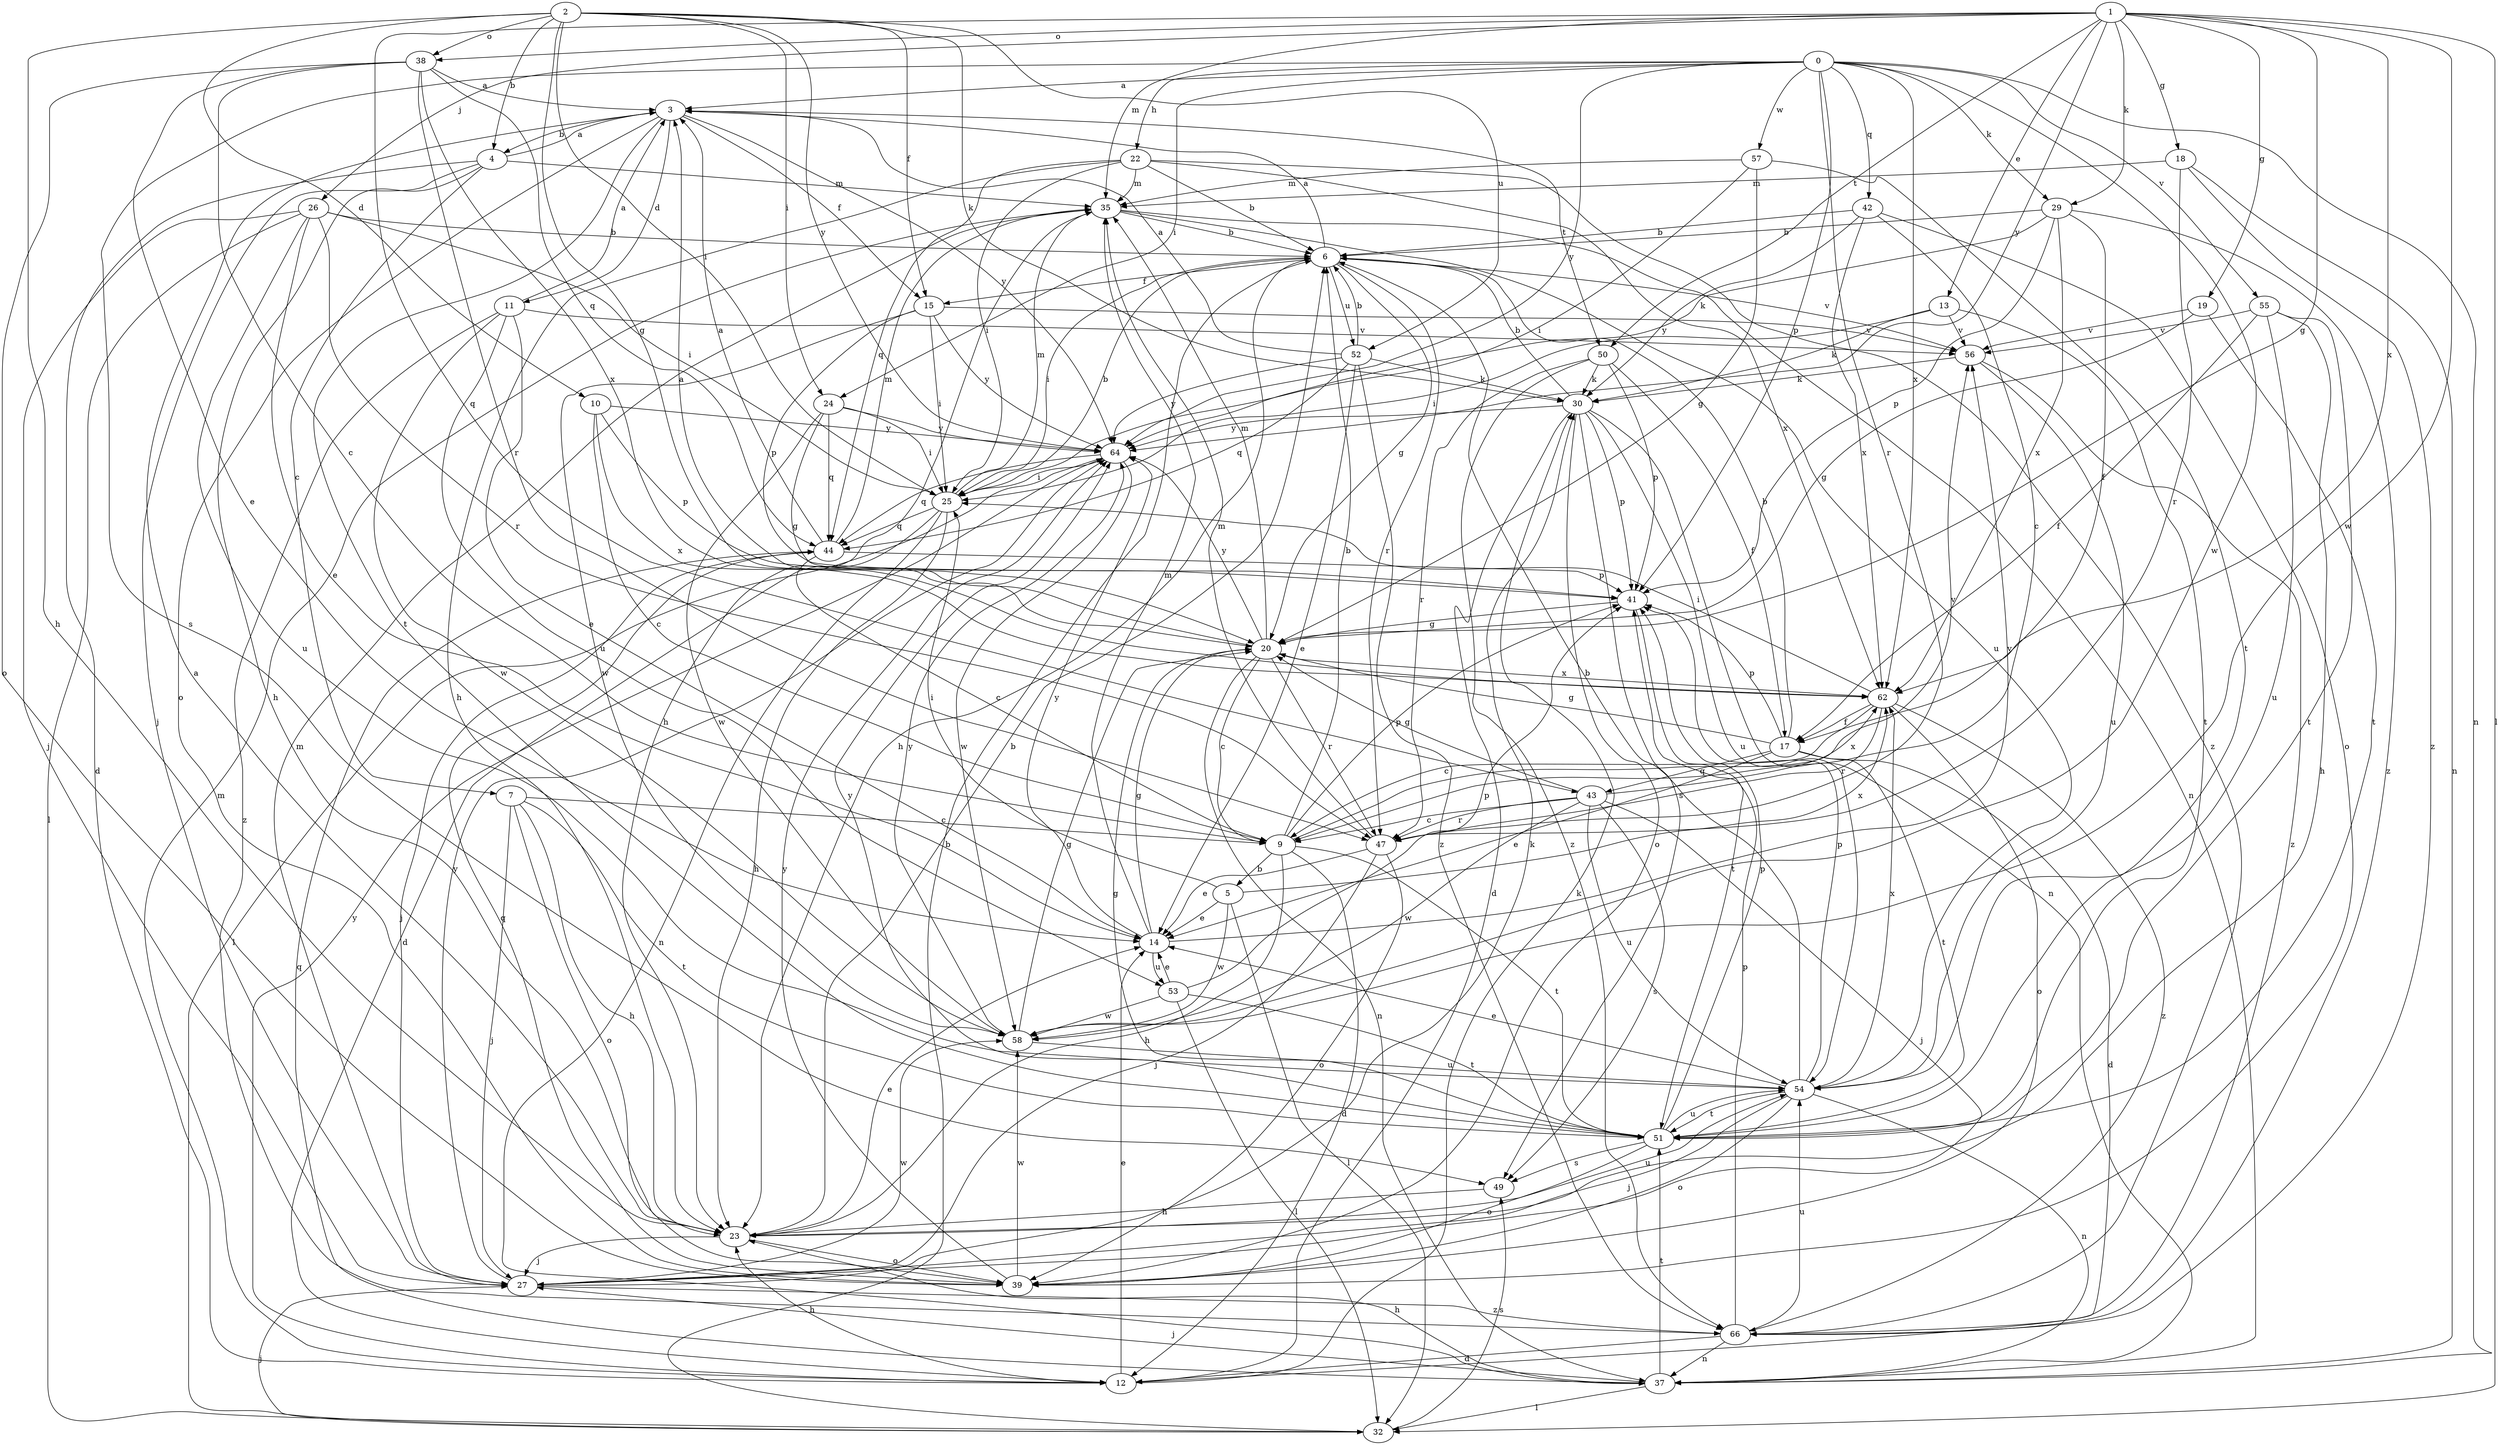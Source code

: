 strict digraph  {
0;
1;
2;
3;
4;
5;
6;
7;
9;
10;
11;
12;
13;
14;
15;
17;
18;
19;
20;
22;
23;
24;
25;
26;
27;
29;
30;
32;
35;
37;
38;
39;
41;
42;
43;
44;
47;
49;
50;
51;
52;
53;
54;
55;
56;
57;
58;
62;
64;
66;
0 -> 3  [label=a];
0 -> 22  [label=h];
0 -> 24  [label=i];
0 -> 29  [label=k];
0 -> 37  [label=n];
0 -> 41  [label=p];
0 -> 42  [label=q];
0 -> 47  [label=r];
0 -> 49  [label=s];
0 -> 55  [label=v];
0 -> 57  [label=w];
0 -> 58  [label=w];
0 -> 62  [label=x];
0 -> 64  [label=y];
1 -> 13  [label=e];
1 -> 18  [label=g];
1 -> 19  [label=g];
1 -> 20  [label=g];
1 -> 26  [label=j];
1 -> 29  [label=k];
1 -> 32  [label=l];
1 -> 35  [label=m];
1 -> 38  [label=o];
1 -> 43  [label=q];
1 -> 50  [label=t];
1 -> 58  [label=w];
1 -> 62  [label=x];
1 -> 64  [label=y];
2 -> 4  [label=b];
2 -> 10  [label=d];
2 -> 15  [label=f];
2 -> 20  [label=g];
2 -> 23  [label=h];
2 -> 24  [label=i];
2 -> 25  [label=i];
2 -> 30  [label=k];
2 -> 38  [label=o];
2 -> 52  [label=u];
2 -> 64  [label=y];
3 -> 4  [label=b];
3 -> 11  [label=d];
3 -> 15  [label=f];
3 -> 39  [label=o];
3 -> 50  [label=t];
3 -> 51  [label=t];
3 -> 64  [label=y];
4 -> 3  [label=a];
4 -> 7  [label=c];
4 -> 12  [label=d];
4 -> 23  [label=h];
4 -> 27  [label=j];
4 -> 35  [label=m];
5 -> 14  [label=e];
5 -> 25  [label=i];
5 -> 32  [label=l];
5 -> 58  [label=w];
5 -> 62  [label=x];
6 -> 3  [label=a];
6 -> 15  [label=f];
6 -> 20  [label=g];
6 -> 23  [label=h];
6 -> 25  [label=i];
6 -> 47  [label=r];
6 -> 52  [label=u];
6 -> 56  [label=v];
7 -> 9  [label=c];
7 -> 23  [label=h];
7 -> 27  [label=j];
7 -> 39  [label=o];
7 -> 51  [label=t];
9 -> 5  [label=b];
9 -> 6  [label=b];
9 -> 12  [label=d];
9 -> 23  [label=h];
9 -> 41  [label=p];
9 -> 51  [label=t];
9 -> 56  [label=v];
10 -> 9  [label=c];
10 -> 41  [label=p];
10 -> 62  [label=x];
10 -> 64  [label=y];
11 -> 3  [label=a];
11 -> 14  [label=e];
11 -> 53  [label=u];
11 -> 56  [label=v];
11 -> 58  [label=w];
11 -> 66  [label=z];
12 -> 14  [label=e];
12 -> 23  [label=h];
12 -> 30  [label=k];
12 -> 35  [label=m];
12 -> 64  [label=y];
13 -> 25  [label=i];
13 -> 30  [label=k];
13 -> 51  [label=t];
13 -> 56  [label=v];
14 -> 20  [label=g];
14 -> 35  [label=m];
14 -> 53  [label=u];
14 -> 56  [label=v];
14 -> 64  [label=y];
15 -> 25  [label=i];
15 -> 41  [label=p];
15 -> 56  [label=v];
15 -> 58  [label=w];
15 -> 64  [label=y];
17 -> 6  [label=b];
17 -> 12  [label=d];
17 -> 14  [label=e];
17 -> 20  [label=g];
17 -> 41  [label=p];
17 -> 43  [label=q];
17 -> 51  [label=t];
18 -> 35  [label=m];
18 -> 37  [label=n];
18 -> 47  [label=r];
18 -> 66  [label=z];
19 -> 20  [label=g];
19 -> 51  [label=t];
19 -> 56  [label=v];
20 -> 3  [label=a];
20 -> 9  [label=c];
20 -> 35  [label=m];
20 -> 37  [label=n];
20 -> 47  [label=r];
20 -> 62  [label=x];
20 -> 64  [label=y];
22 -> 6  [label=b];
22 -> 23  [label=h];
22 -> 25  [label=i];
22 -> 35  [label=m];
22 -> 44  [label=q];
22 -> 62  [label=x];
22 -> 66  [label=z];
23 -> 3  [label=a];
23 -> 6  [label=b];
23 -> 14  [label=e];
23 -> 27  [label=j];
23 -> 39  [label=o];
23 -> 54  [label=u];
24 -> 20  [label=g];
24 -> 25  [label=i];
24 -> 44  [label=q];
24 -> 58  [label=w];
24 -> 64  [label=y];
25 -> 6  [label=b];
25 -> 12  [label=d];
25 -> 23  [label=h];
25 -> 35  [label=m];
25 -> 37  [label=n];
25 -> 44  [label=q];
26 -> 6  [label=b];
26 -> 14  [label=e];
26 -> 25  [label=i];
26 -> 27  [label=j];
26 -> 32  [label=l];
26 -> 47  [label=r];
26 -> 54  [label=u];
27 -> 30  [label=k];
27 -> 35  [label=m];
27 -> 58  [label=w];
27 -> 64  [label=y];
27 -> 66  [label=z];
29 -> 6  [label=b];
29 -> 17  [label=f];
29 -> 41  [label=p];
29 -> 62  [label=x];
29 -> 64  [label=y];
29 -> 66  [label=z];
30 -> 6  [label=b];
30 -> 12  [label=d];
30 -> 37  [label=n];
30 -> 39  [label=o];
30 -> 41  [label=p];
30 -> 49  [label=s];
30 -> 54  [label=u];
30 -> 64  [label=y];
32 -> 6  [label=b];
32 -> 27  [label=j];
32 -> 49  [label=s];
35 -> 6  [label=b];
35 -> 23  [label=h];
35 -> 37  [label=n];
35 -> 54  [label=u];
37 -> 23  [label=h];
37 -> 27  [label=j];
37 -> 32  [label=l];
37 -> 44  [label=q];
37 -> 51  [label=t];
38 -> 3  [label=a];
38 -> 9  [label=c];
38 -> 14  [label=e];
38 -> 39  [label=o];
38 -> 44  [label=q];
38 -> 47  [label=r];
38 -> 62  [label=x];
39 -> 44  [label=q];
39 -> 58  [label=w];
39 -> 64  [label=y];
41 -> 20  [label=g];
41 -> 51  [label=t];
42 -> 6  [label=b];
42 -> 9  [label=c];
42 -> 30  [label=k];
42 -> 39  [label=o];
42 -> 62  [label=x];
43 -> 9  [label=c];
43 -> 20  [label=g];
43 -> 27  [label=j];
43 -> 47  [label=r];
43 -> 49  [label=s];
43 -> 54  [label=u];
43 -> 58  [label=w];
43 -> 62  [label=x];
44 -> 3  [label=a];
44 -> 9  [label=c];
44 -> 27  [label=j];
44 -> 35  [label=m];
44 -> 41  [label=p];
47 -> 14  [label=e];
47 -> 27  [label=j];
47 -> 35  [label=m];
47 -> 39  [label=o];
49 -> 23  [label=h];
50 -> 17  [label=f];
50 -> 30  [label=k];
50 -> 41  [label=p];
50 -> 47  [label=r];
50 -> 66  [label=z];
51 -> 20  [label=g];
51 -> 39  [label=o];
51 -> 41  [label=p];
51 -> 49  [label=s];
51 -> 54  [label=u];
51 -> 64  [label=y];
52 -> 3  [label=a];
52 -> 6  [label=b];
52 -> 14  [label=e];
52 -> 30  [label=k];
52 -> 44  [label=q];
52 -> 64  [label=y];
52 -> 66  [label=z];
53 -> 14  [label=e];
53 -> 32  [label=l];
53 -> 41  [label=p];
53 -> 51  [label=t];
53 -> 58  [label=w];
54 -> 6  [label=b];
54 -> 14  [label=e];
54 -> 27  [label=j];
54 -> 37  [label=n];
54 -> 39  [label=o];
54 -> 41  [label=p];
54 -> 51  [label=t];
54 -> 62  [label=x];
55 -> 17  [label=f];
55 -> 23  [label=h];
55 -> 51  [label=t];
55 -> 54  [label=u];
55 -> 56  [label=v];
56 -> 30  [label=k];
56 -> 54  [label=u];
56 -> 66  [label=z];
57 -> 20  [label=g];
57 -> 25  [label=i];
57 -> 35  [label=m];
57 -> 51  [label=t];
58 -> 20  [label=g];
58 -> 54  [label=u];
58 -> 64  [label=y];
62 -> 9  [label=c];
62 -> 17  [label=f];
62 -> 25  [label=i];
62 -> 39  [label=o];
62 -> 47  [label=r];
62 -> 66  [label=z];
64 -> 25  [label=i];
64 -> 32  [label=l];
64 -> 44  [label=q];
64 -> 58  [label=w];
66 -> 12  [label=d];
66 -> 37  [label=n];
66 -> 41  [label=p];
66 -> 54  [label=u];
}
